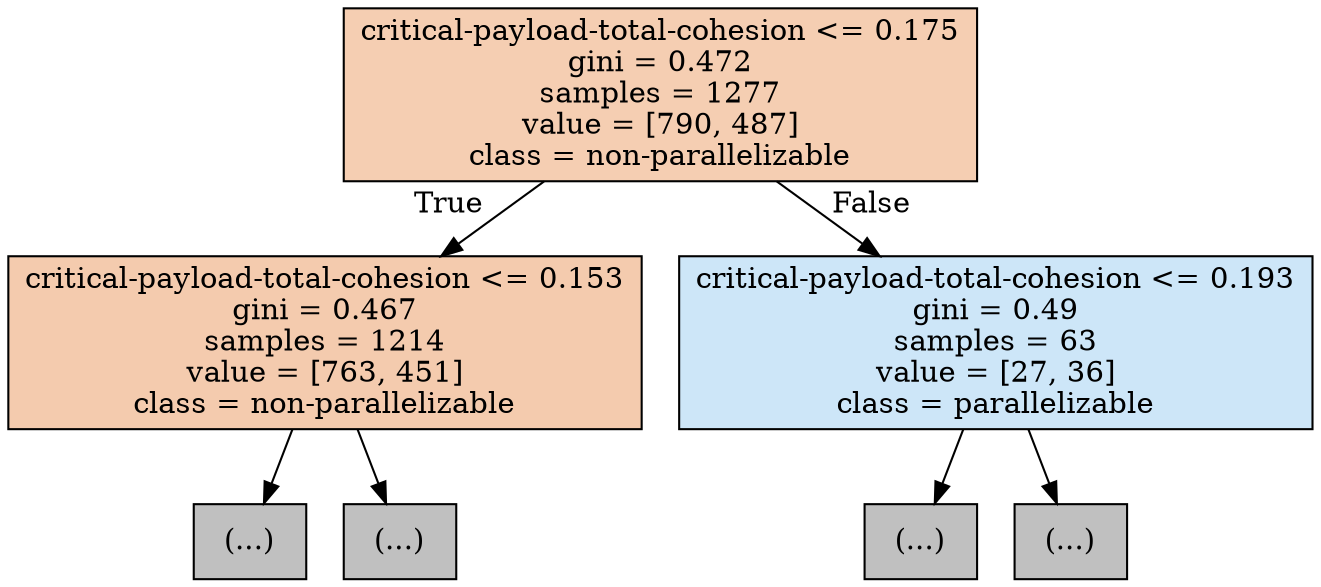 digraph Tree {
node [shape=box, style="filled", color="black"] ;
0 [label="critical-payload-total-cohesion <= 0.175\ngini = 0.472\nsamples = 1277\nvalue = [790, 487]\nclass = non-parallelizable", fillcolor="#e5813962"] ;
1 [label="critical-payload-total-cohesion <= 0.153\ngini = 0.467\nsamples = 1214\nvalue = [763, 451]\nclass = non-parallelizable", fillcolor="#e5813968"] ;
0 -> 1 [labeldistance=2.5, labelangle=45, headlabel="True"] ;
2 [label="(...)", fillcolor="#C0C0C0"] ;
1 -> 2 ;
211 [label="(...)", fillcolor="#C0C0C0"] ;
1 -> 211 ;
220 [label="critical-payload-total-cohesion <= 0.193\ngini = 0.49\nsamples = 63\nvalue = [27, 36]\nclass = parallelizable", fillcolor="#399de540"] ;
0 -> 220 [labeldistance=2.5, labelangle=-45, headlabel="False"] ;
221 [label="(...)", fillcolor="#C0C0C0"] ;
220 -> 221 ;
230 [label="(...)", fillcolor="#C0C0C0"] ;
220 -> 230 ;
}